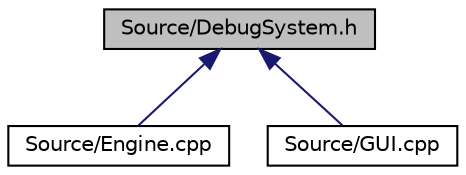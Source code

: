 digraph "Source/DebugSystem.h"
{
 // LATEX_PDF_SIZE
  edge [fontname="Helvetica",fontsize="10",labelfontname="Helvetica",labelfontsize="10"];
  node [fontname="Helvetica",fontsize="10",shape=record];
  Node1 [label="Source/DebugSystem.h",height=0.2,width=0.4,color="black", fillcolor="grey75", style="filled", fontcolor="black",tooltip="Debug System Class For Debugging."];
  Node1 -> Node2 [dir="back",color="midnightblue",fontsize="10",style="solid",fontname="Helvetica"];
  Node2 [label="Source/Engine.cpp",height=0.2,width=0.4,color="black", fillcolor="white", style="filled",URL="$Engine_8cpp.html",tooltip="Engine class."];
  Node1 -> Node3 [dir="back",color="midnightblue",fontsize="10",style="solid",fontname="Helvetica"];
  Node3 [label="Source/GUI.cpp",height=0.2,width=0.4,color="black", fillcolor="white", style="filled",URL="$GUI_8cpp.html",tooltip="Defines the DebugSystem class for debugging functionality."];
}
